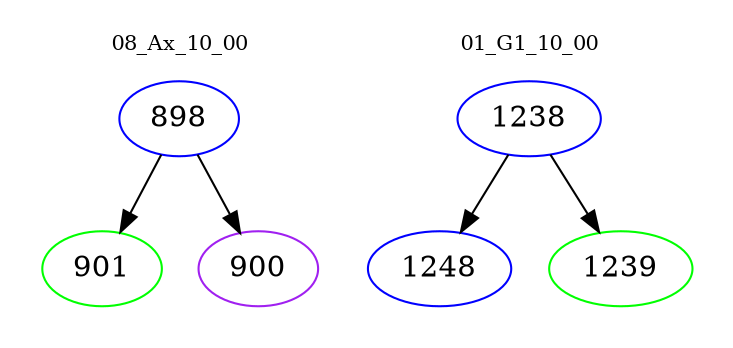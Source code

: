 digraph{
subgraph cluster_0 {
color = white
label = "08_Ax_10_00";
fontsize=10;
T0_898 [label="898", color="blue"]
T0_898 -> T0_901 [color="black"]
T0_901 [label="901", color="green"]
T0_898 -> T0_900 [color="black"]
T0_900 [label="900", color="purple"]
}
subgraph cluster_1 {
color = white
label = "01_G1_10_00";
fontsize=10;
T1_1238 [label="1238", color="blue"]
T1_1238 -> T1_1248 [color="black"]
T1_1248 [label="1248", color="blue"]
T1_1238 -> T1_1239 [color="black"]
T1_1239 [label="1239", color="green"]
}
}
